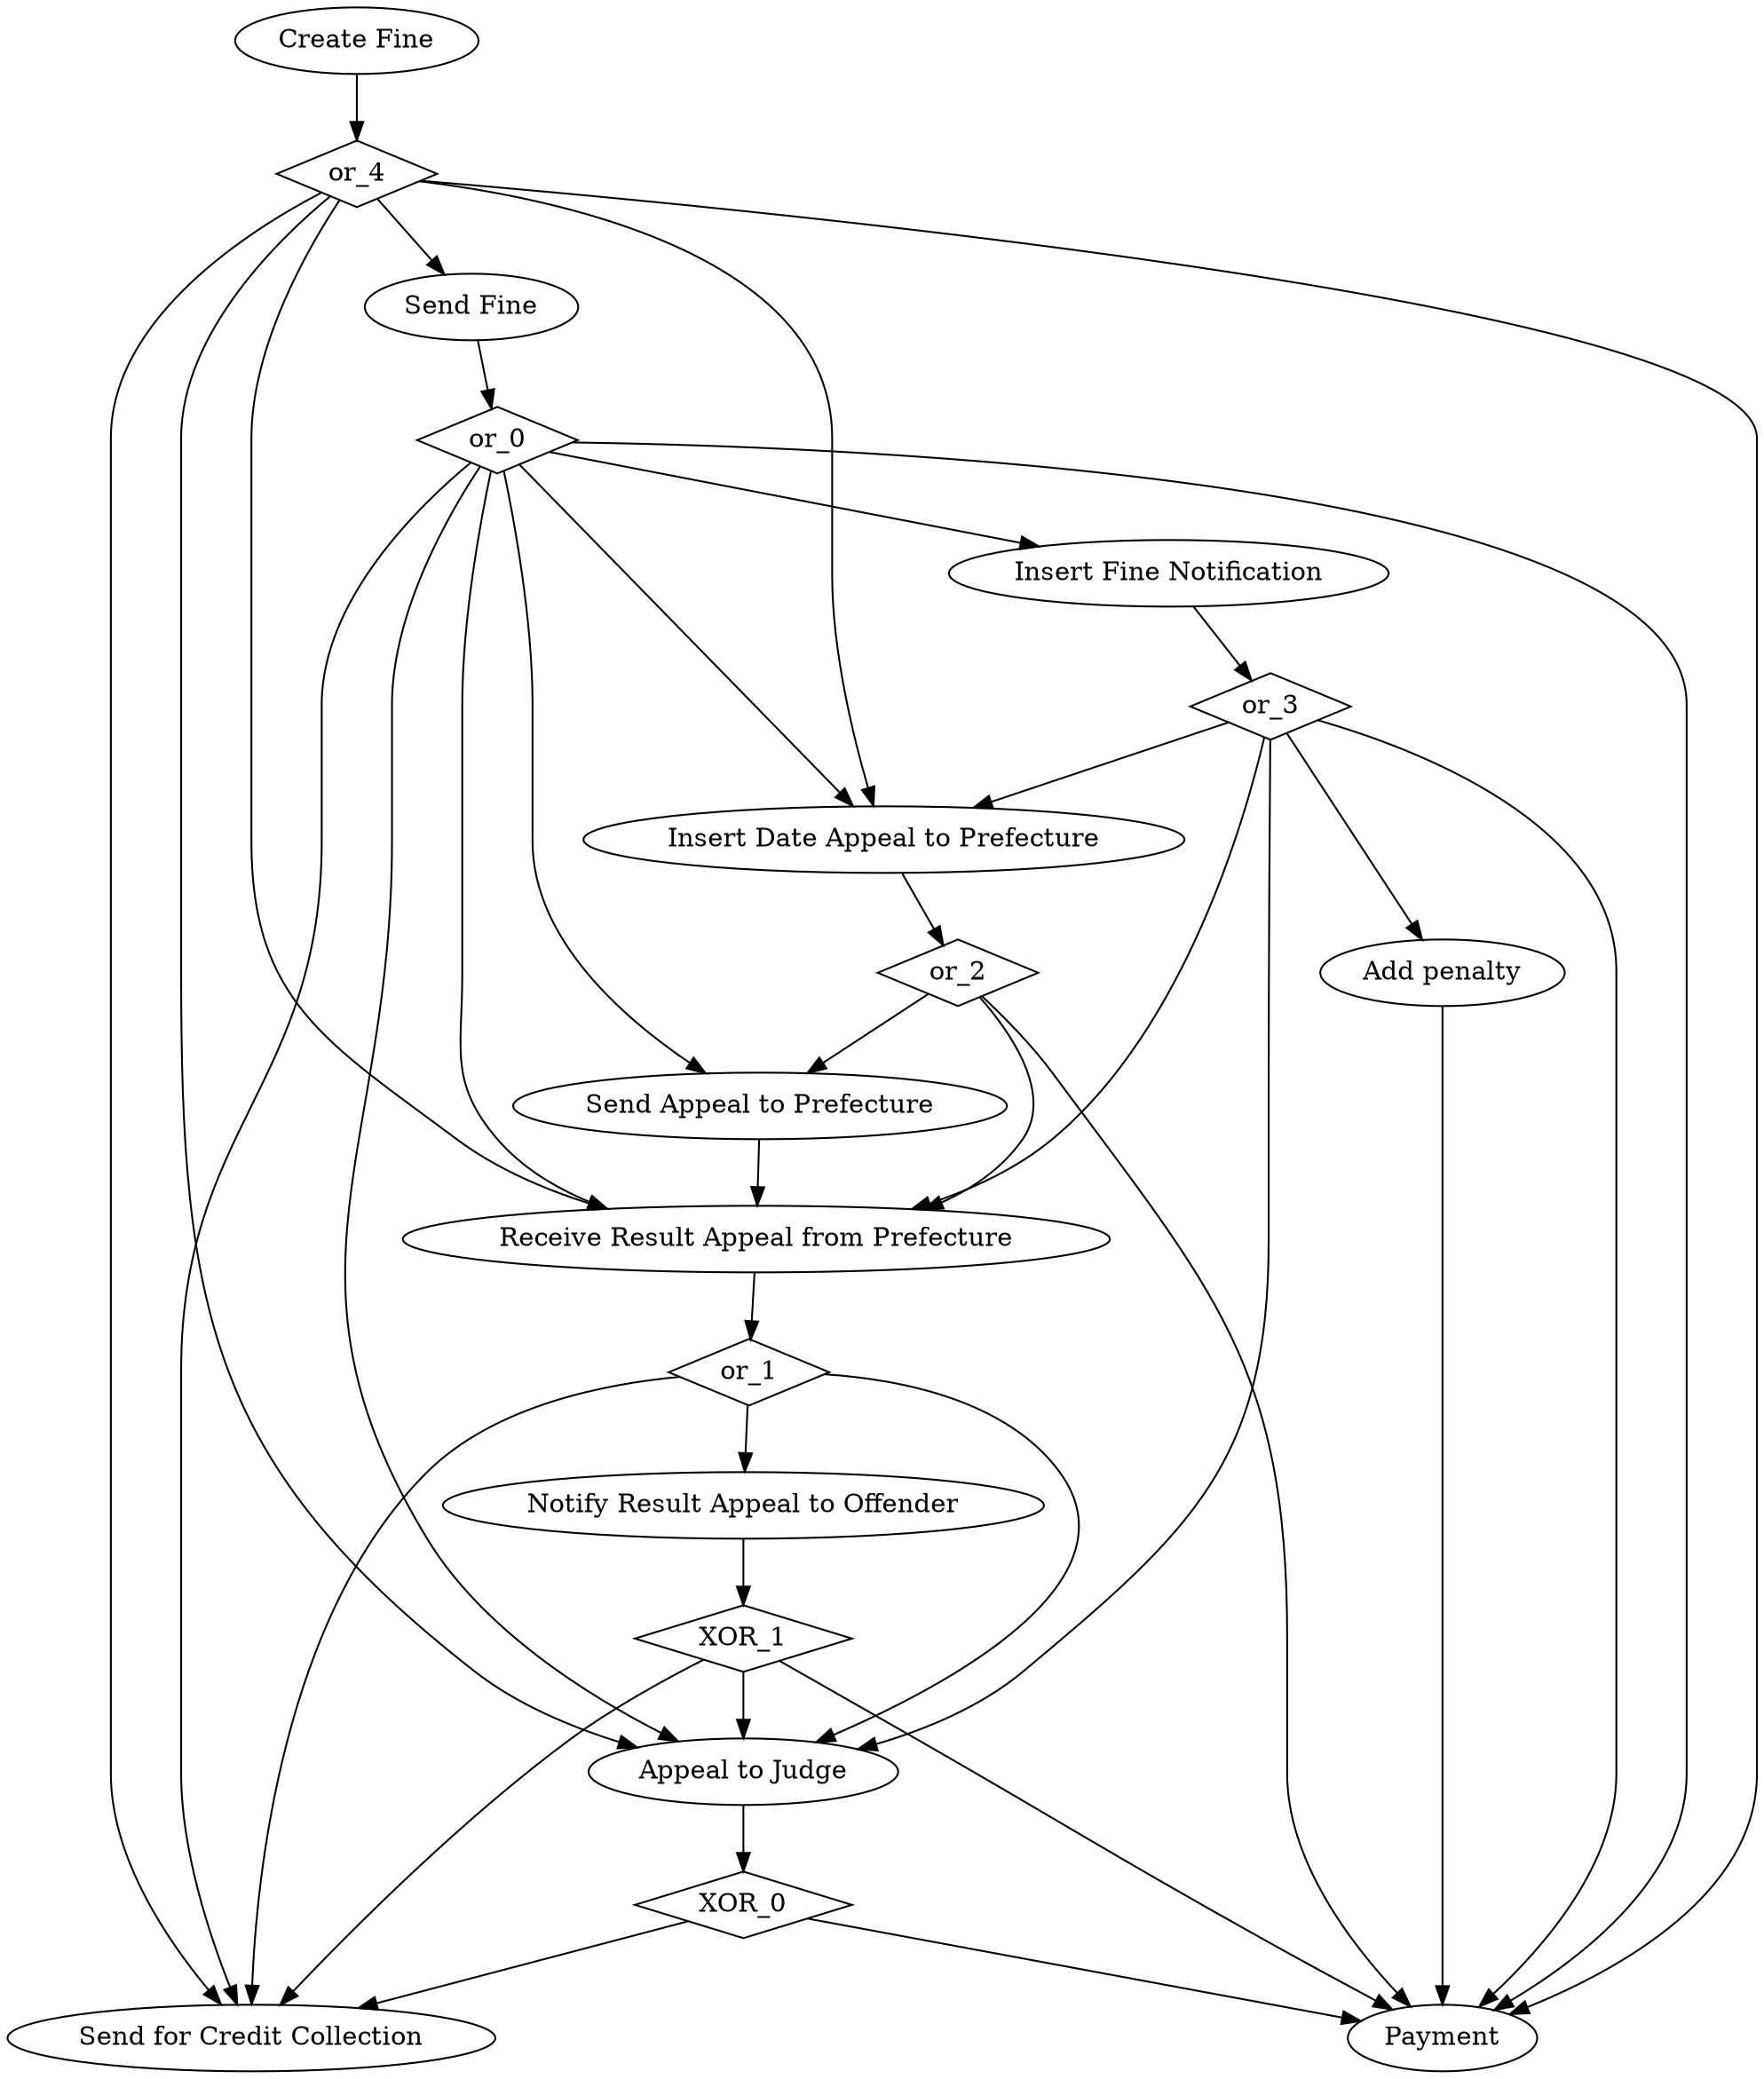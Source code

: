 digraph {
	"Send Fine"
	Payment
	"Send Appeal to Prefecture"
	"Receive Result Appeal from Prefecture"
	"Insert Date Appeal to Prefecture"
	"Appeal to Judge"
	"Add penalty"
	"Notify Result Appeal to Offender"
	"Send for Credit Collection"
	"Insert Fine Notification"
	"Create Fine"
	or_0 [shape=diamond]
	or_1 [shape=diamond]
	or_2 [shape=diamond]
	XOR_0 [shape=diamond]
	XOR_1 [shape=diamond]
	or_3 [shape=diamond]
	or_4 [shape=diamond]
	or_4 -> "Send Fine"
	"Add penalty" -> Payment
	or_0 -> Payment
	or_2 -> Payment
	XOR_0 -> Payment
	XOR_1 -> Payment
	or_3 -> Payment
	or_4 -> Payment
	or_0 -> "Send Appeal to Prefecture"
	or_2 -> "Send Appeal to Prefecture"
	"Send Appeal to Prefecture" -> "Receive Result Appeal from Prefecture"
	or_0 -> "Receive Result Appeal from Prefecture"
	or_2 -> "Receive Result Appeal from Prefecture"
	or_3 -> "Receive Result Appeal from Prefecture"
	or_4 -> "Receive Result Appeal from Prefecture"
	or_0 -> "Insert Date Appeal to Prefecture"
	or_3 -> "Insert Date Appeal to Prefecture"
	or_4 -> "Insert Date Appeal to Prefecture"
	or_0 -> "Appeal to Judge"
	or_1 -> "Appeal to Judge"
	XOR_1 -> "Appeal to Judge"
	or_3 -> "Appeal to Judge"
	or_4 -> "Appeal to Judge"
	or_3 -> "Add penalty"
	or_1 -> "Notify Result Appeal to Offender"
	or_0 -> "Send for Credit Collection"
	or_1 -> "Send for Credit Collection"
	XOR_0 -> "Send for Credit Collection"
	XOR_1 -> "Send for Credit Collection"
	or_4 -> "Send for Credit Collection"
	or_0 -> "Insert Fine Notification"
	"Send Fine" -> or_0
	"Receive Result Appeal from Prefecture" -> or_1
	"Insert Date Appeal to Prefecture" -> or_2
	"Appeal to Judge" -> XOR_0
	"Notify Result Appeal to Offender" -> XOR_1
	"Insert Fine Notification" -> or_3
	"Create Fine" -> or_4
	{
		rank=same
	}
}
